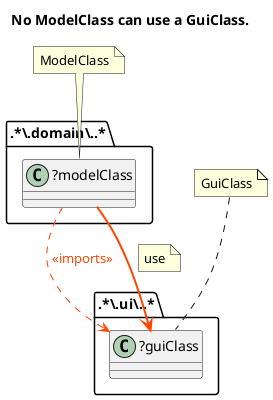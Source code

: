 [role="rule"]
No ModelClass can use a GuiClass.
@startuml No ModelClass can use a GuiClass.
title No ModelClass can use a GuiClass.
folder ".*\.domain\..*" as package {
class "?modelClass" as modelClass {
}
}
folder ".*\.ui\..*" as package1 {
class "?guiClass" as guiClass {
}
}
modelClass -[dashed]-> guiClass #line:OrangeRed;text:OrangeRed : <<imports>>
modelClass -[bold]-> guiClass #line:OrangeRed;text:OrangeRed 
note on link: use
note "ModelClass" as ModelClass
ModelClass .. modelClass
note "GuiClass" as GuiClass
GuiClass .. guiClass
@enduml

[role="rule"]
No View can use a ModelClass.
@startuml No View can use a ModelClass.
title No View can use a ModelClass.
class ".*View" as view {
}
folder ".*\.domain\..*" as package {
class "?modelClass" as modelClass {
}
}
view -[dashed]-> modelClass #line:OrangeRed;text:OrangeRed : <<imports>>
view -[bold]-> modelClass #line:OrangeRed;text:OrangeRed 
note on link: use
note "View" as View
View .. view
note "ModelClass" as ModelClass
ModelClass .. modelClass
@enduml

[role="rule"]
Every View must have a Presenter.
==========================================
complex regex prevents visualization
==========================================

[role="rule"]
Every Presenter must have a View.
==========================================
complex regex prevents visualization
==========================================

[role="rule"]
Every View must inheritFrom a ContractView.
@startuml Every View must inheritFrom a ContractView.
title Every View must inheritFrom a ContractView.
class ".*View" as viewW #OrangeRed {
}
class ".*Contract" as contract1 {
}
class "View" as contractViewC {
}
contract1 +-- contractViewC
note "Contract" as Contract
Contract .. contract1
class ".*View" as viewC #RoyalBlue extends contractViewC {
}
viewC -[bold]-> contractViewC
note on link: inheritFrom
note "View" as View1
View1 .. viewW
note "ContractView" as ContractView
ContractView .. contractViewC
note "View" as View
View .. viewC
@enduml

[role="rule"]
Every Presenter must inheritFrom a ContractPresenter.
@startuml Every Presenter must inheritFrom a ContractPresenter.
scale 4
title Every Presenter must inheritFrom a ContractPresenter.
class ".*Presenter" as presenterW #OrangeRed {
}
class ".*Presenter" as presenterC #RoyalBlue extends contractPresenterC {
}
class ".*Contract" as contract1 {
}
class "Presenter" as contractPresenterC {
}
contract1 +-- contractPresenterC
note "Contract" as Contract
Contract .. contract1
presenterC -[bold]-> contractPresenterC
note on link: inheritFrom
note "Presenter" as Presenter1
Presenter1 .. presenterW
note "Presenter" as Presenter
Presenter .. presenterC
note "ContractPresenter" as ContractPresenter
ContractPresenter .. contractPresenterC
@enduml

[role="mapping"]
isModelClass: (?class rdf:type famix:FamixClass) (?package rdf:type famix:Namespace) (?package famix:namespaceContains ?class) (?package famix:hasName ?name) regex(?name, '.*\.domain\..*') -> (?class rdf:type architecture:ModelClass)
@startuml isModelClass
title isModelClass
folder ".*\.domain\..*" as package {
class "?class" as class {
}
}
note "ModelClass" as ModelClass
ModelClass .. class
@enduml

[role="mapping"]
isGuiClass: (?class rdf:type famix:FamixClass) (?package rdf:type famix:Namespace) (?package famix:namespaceContains ?class) (?package famix:hasName ?name) regex(?name, '.*\.ui\..*') -> (?class rdf:type architecture:GuiClass)
@startuml isGuiClass
title isGuiClass
folder ".*\.ui\..*" as package {
class "?class" as class {
}
}
note "GuiClass" as GuiClass
GuiClass .. class
@enduml

[role="mapping"]
isView: (?class rdf:type famix:FamixClass) (?class famix:hasName ?name) regex(?name, '.*View') (?class famix:isInterface 'false'^^xsd:boolean) -> (?class rdf:type architecture:View)
@startuml isView
title isView
class ".*View" as class {
}
note "View" as View
View .. class
@enduml

[role="mapping"]
isPresenter: (?class rdf:type famix:FamixClass) (?class famix:hasName ?name) regex(?name, '.*Presenter') (?class famix:isInterface 'false'^^xsd:boolean) -> (?class rdf:type architecture:Presenter)
@startuml isPresenter
title isPresenter
class ".*Presenter" as class {
}
note "Presenter" as Presenter
Presenter .. class
@enduml

[role="mapping"]
isContract: (?class rdf:type famix:FamixClass) (?class famix:hasName ?name) regex(?name, '.*Contract') -> (?class rdf:type architecture:Contract)
@startuml isContract
title isContract
class ".*Contract" as class {
}
note "Contract" as Contract
Contract .. class
@enduml

[role="mapping"]
isContractView: (?contract rdf:type architecture:Contract) (?contract famix:definesNestedType ?nestedType) (?nestedType famix:hasName ?name) regex(?name, 'View') -> (?nestedType rdf:type architecture:ContractView)
@startuml isContractView
title isContractView
class ".*Contract" as contract1 {
}
class "View" as nestedType {
}
contract1 +-- nestedType
note "Contract" as Contract
Contract .. contract1
note "ContractView" as ContractView
ContractView .. nestedType
@enduml

[role="mapping"]
isContractPresenter: (?contract rdf:type architecture:Contract) (?contract famix:definesNestedType ?nestedType) (?nestedType famix:hasName ?name) regex(?name, 'Presenter') -> (?nestedType rdf:type architecture:ContractPresenter)
@startuml isContractPresenter
title isContractPresenter
class ".*Contract" as contract1 {
}
class "Presenter" as nestedType {
}
contract1 +-- nestedType
note "Contract" as Contract
Contract .. contract1
note "ContractPresenter" as ContractPresenter
ContractPresenter .. nestedType
@enduml

[role="mapping"]
haveMapping: (?view rdf:type architecture:View) (?presenter rdf:type architecture:Presenter) (?view famix:hasName ?vName) (?presenter famix:hasName ?pName) regex(?vName, '(\\w*)View', ?vPrefix) regex(?pName, '(\\w*)Presenter', ?pPrefix) regex(?vPrefix, ?pPrefix) -> (?view architecture:have ?presenter) (?presenter architecture:have ?view)
==========================================
complex regex prevents visualization
==========================================

[role="mapping"]
useMapping: (?class rdf:type famix:FamixClass) (?class2 rdf:type famix:FamixClass) (?class famix:imports ?class2) -> (?class architecture:use ?class2)
@startuml useMapping
title useMapping
class "?class" as class {
}
class "?class2" as class2 {
}
class -[dashed]-> class2: <<imports>>
class -[bold]-> class2
note on link: use
@enduml

[role="mapping"]
inheritFromMapping: (?class rdf:type famix:FamixClass) (?class2 rdf:type famix:FamixClass) (?inheritance famix:hasSubClass ?class) (?inheritance famix:hasSuperClass ?class2) -> (?class architecture:inheritFrom ?class2)
@startuml inheritFromMapping
title inheritFromMapping
class "?class" as class extends class2 {
}
class "?class2" as class2 {
}
class -[bold]-> class2
note on link: inheritFrom
@enduml
